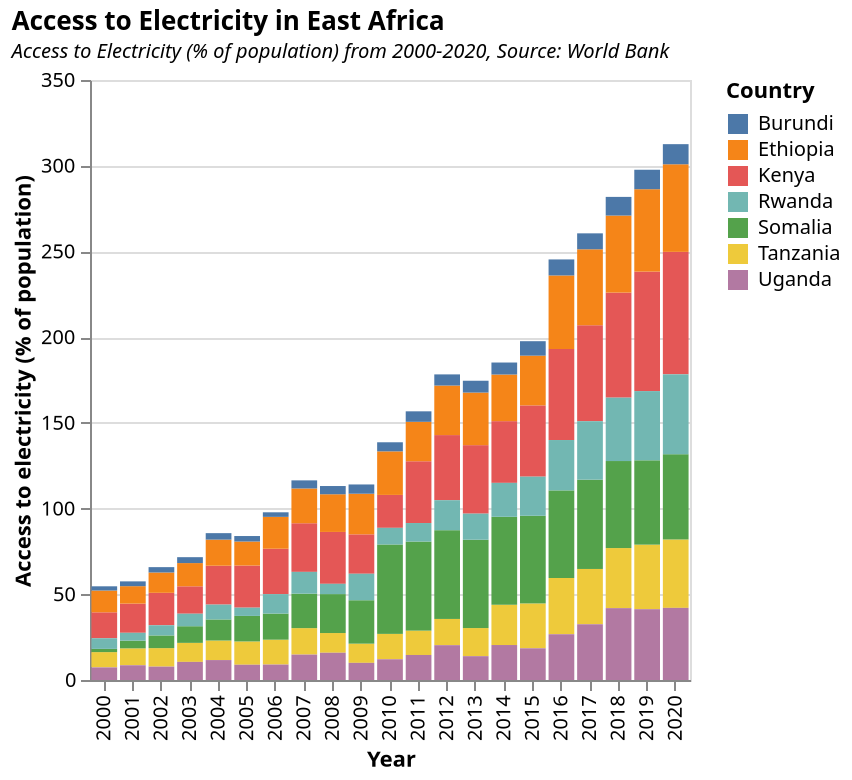 {
  "$schema": "https://vega.github.io/schema/vega-lite/v5.json",
  "description": "A simple bar chart with embedded data.",
  "title": {
    "text": "Access to Electricity in East Africa",
    "subtitle": "Access to Electricity (% of population) from 2000-2020, Source: World Bank",
    "subtitleFontStyle": "italic",
    "subtitleFontSize": 10,
    "anchor": "start",
    "color": "black"
  },
  "height": 300,
  "width": 300,
  "data": {
    "values": [
      {
        "Year": 2000,
        "Access to electricity (% of population)": 8.916726112,
        "Country": "Tanzania"
      },
      {
        "Year": 2001,
        "Access to electricity (% of population)": 9.861008644,
        "Country": "Tanzania"
      },
      {
        "Year": 2002,
        "Access to electricity (% of population)": 10.7977066,
        "Country": "Tanzania"
      },
      {
        "Year": 2003,
        "Access to electricity (% of population)": 11.10000038,
        "Country": "Tanzania"
      },
      {
        "Year": 2004,
        "Access to electricity (% of population)": 11.39999962,
        "Country": "Tanzania"
      },
      {
        "Year": 2005,
        "Access to electricity (% of population)": 13.58578587,
        "Country": "Tanzania"
      },
      {
        "Year": 2006,
        "Access to electricity (% of population)": 14.51569843,
        "Country": "Tanzania"
      },
      {
        "Year": 2007,
        "Access to electricity (% of population)": 15.45013237,
        "Country": "Tanzania"
      },
      {
        "Year": 2008,
        "Access to electricity (% of population)": 11.5,
        "Country": "Tanzania"
      },
      {
        "Year": 2009,
        "Access to electricity (% of population)": 11.19999981,
        "Country": "Tanzania"
      },
      {
        "Year": 2010,
        "Access to electricity (% of population)": 14.80000019,
        "Country": "Tanzania"
      },
      {
        "Year": 2011,
        "Access to electricity (% of population)": 14.19999981,
        "Country": "Tanzania"
      },
      {
        "Year": 2012,
        "Access to electricity (% of population)": 15.30000019,
        "Country": "Tanzania"
      },
      {
        "Year": 2013,
        "Access to electricity (% of population)": 16.39999962,
        "Country": "Tanzania"
      },
      {
        "Year": 2014,
        "Access to electricity (% of population)": 23.5,
        "Country": "Tanzania"
      },
      {
        "Year": 2015,
        "Access to electricity (% of population)": 26.17063713,
        "Country": "Tanzania"
      },
      {
        "Year": 2016,
        "Access to electricity (% of population)": 32.79999924,
        "Country": "Tanzania"
      },
      {
        "Year": 2017,
        "Access to electricity (% of population)": 32.25117493,
        "Country": "Tanzania"
      },
      {
        "Year": 2018,
        "Access to electricity (% of population)": 35.04802322,
        "Country": "Tanzania"
      },
      {
        "Year": 2019,
        "Access to electricity (% of population)": 37.65968704,
        "Country": "Tanzania"
      },
      {
        "Year": 2020,
        "Access to electricity (% of population)": 39.90000153,
        "Country": "Tanzania"
      },
      {
        "Year": 2000,
        "Access to electricity (% of population)": 1.892501235,
        "Country": "Somalia"
      },
      {
        "Year": 2001,
        "Access to electricity (% of population)": 4.504615784,
        "Country": "Somalia"
      },
      {
        "Year": 2002,
        "Access to electricity (% of population)": 7.400000095,
        "Country": "Somalia"
      },
      {
        "Year": 2003,
        "Access to electricity (% of population)": 9.708440781,
        "Country": "Somalia"
      },
      {
        "Year": 2004,
        "Access to electricity (% of population)": 12.30484962,
        "Country": "Somalia"
      },
      {
        "Year": 2005,
        "Access to electricity (% of population)": 14.90072155,
        "Country": "Somalia"
      },
      {
        "Year": 2006,
        "Access to electricity (% of population)": 15.23378563,
        "Country": "Somalia"
      },
      {
        "Year": 2007,
        "Access to electricity (% of population)": 20.1007328,
        "Country": "Somalia"
      },
      {
        "Year": 2008,
        "Access to electricity (% of population)": 22.71022987,
        "Country": "Somalia"
      },
      {
        "Year": 2009,
        "Access to electricity (% of population)": 25.32966614,
        "Country": "Somalia"
      },
      {
        "Year": 2010,
        "Access to electricity (% of population)": 52.16334534,
        "Country": "Somalia"
      },
      {
        "Year": 2011,
        "Access to electricity (% of population)": 51.96811295,
        "Country": "Somalia"
      },
      {
        "Year": 2012,
        "Access to electricity (% of population)": 51.76191711,
        "Country": "Somalia"
      },
      {
        "Year": 2013,
        "Access to electricity (% of population)": 51.53379059,
        "Country": "Somalia"
      },
      {
        "Year": 2014,
        "Access to electricity (% of population)": 51.29363632,
        "Country": "Somalia"
      },
      {
        "Year": 2015,
        "Access to electricity (% of population)": 51.13486099,
        "Country": "Somalia"
      },
      {
        "Year": 2016,
        "Access to electricity (% of population)": 51.11323547,
        "Country": "Somalia"
      },
      {
        "Year": 2017,
        "Access to electricity (% of population)": 52.09999847,
        "Country": "Somalia"
      },
      {
        "Year": 2018,
        "Access to electricity (% of population)": 50.7649765,
        "Country": "Somalia"
      },
      {
        "Year": 2019,
        "Access to electricity (% of population)": 49.20000076,
        "Country": "Somalia"
      },
      {
        "Year": 2020,
        "Access to electricity (% of population)": 49.73086929,
        "Country": "Somalia"
      },
      {
        "Year": 2000,
        "Access to electricity (% of population)": 7.351130486,
        "Country": "Uganda"
      },
      {
        "Year": 2001,
        "Access to electricity (% of population)": 8.600000381,
        "Country": "Uganda"
      },
      {
        "Year": 2002,
        "Access to electricity (% of population)": 7.800000191,
        "Country": "Uganda"
      },
      {
        "Year": 2003,
        "Access to electricity (% of population)": 10.56355381,
        "Country": "Uganda"
      },
      {
        "Year": 2004,
        "Access to electricity (% of population)": 11.62545681,
        "Country": "Uganda"
      },
      {
        "Year": 2005,
        "Access to electricity (% of population)": 8.899999619,
        "Country": "Uganda"
      },
      {
        "Year": 2006,
        "Access to electricity (% of population)": 9,
        "Country": "Uganda"
      },
      {
        "Year": 2007,
        "Access to electricity (% of population)": 14.81782246,
        "Country": "Uganda"
      },
      {
        "Year": 2008,
        "Access to electricity (% of population)": 15.89281368,
        "Country": "Uganda"
      },
      {
        "Year": 2009,
        "Access to electricity (% of population)": 10,
        "Country": "Uganda"
      },
      {
        "Year": 2010,
        "Access to electricity (% of population)": 12.10000038,
        "Country": "Uganda"
      },
      {
        "Year": 2011,
        "Access to electricity (% of population)": 14.60000038,
        "Country": "Uganda"
      },
      {
        "Year": 2012,
        "Access to electricity (% of population)": 20.31927109,
        "Country": "Uganda"
      },
      {
        "Year": 2013,
        "Access to electricity (% of population)": 13.89999962,
        "Country": "Uganda"
      },
      {
        "Year": 2014,
        "Access to electricity (% of population)": 20.39999962,
        "Country": "Uganda"
      },
      {
        "Year": 2015,
        "Access to electricity (% of population)": 18.5,
        "Country": "Uganda"
      },
      {
        "Year": 2016,
        "Access to electricity (% of population)": 26.70000076,
        "Country": "Uganda"
      },
      {
        "Year": 2017,
        "Access to electricity (% of population)": 32.5211525,
        "Country": "Uganda"
      },
      {
        "Year": 2018,
        "Access to electricity (% of population)": 41.91999817,
        "Country": "Uganda"
      },
      {
        "Year": 2019,
        "Access to electricity (% of population)": 41.29999924,
        "Country": "Uganda"
      },
      {
        "Year": 2020,
        "Access to electricity (% of population)": 42.07441711,
        "Country": "Uganda"
      },
      {
        "Year": 2000,
        "Access to electricity (% of population)": 15.13117123,
        "Country": "Kenya"
      },
      {
        "Year": 2001,
        "Access to electricity (% of population)": 17.03308487,
        "Country": "Kenya"
      },
      {
        "Year": 2002,
        "Access to electricity (% of population)": 18.92741394,
        "Country": "Kenya"
      },
      {
        "Year": 2003,
        "Access to electricity (% of population)": 16,
        "Country": "Kenya"
      },
      {
        "Year": 2004,
        "Access to electricity (% of population)": 22.70271492,
        "Country": "Kenya"
      },
      {
        "Year": 2005,
        "Access to electricity (% of population)": 24.58838654,
        "Country": "Kenya"
      },
      {
        "Year": 2006,
        "Access to electricity (% of population)": 26.47592926,
        "Country": "Kenya"
      },
      {
        "Year": 2007,
        "Access to electricity (% of population)": 28.36799431,
        "Country": "Kenya"
      },
      {
        "Year": 2008,
        "Access to electricity (% of population)": 30.26729012,
        "Country": "Kenya"
      },
      {
        "Year": 2009,
        "Access to electricity (% of population)": 23,
        "Country": "Kenya"
      },
      {
        "Year": 2010,
        "Access to electricity (% of population)": 19.20000076,
        "Country": "Kenya"
      },
      {
        "Year": 2011,
        "Access to electricity (% of population)": 36.03565598,
        "Country": "Kenya"
      },
      {
        "Year": 2012,
        "Access to electricity (% of population)": 37.9909668,
        "Country": "Kenya"
      },
      {
        "Year": 2013,
        "Access to electricity (% of population)": 39.96610641,
        "Country": "Kenya"
      },
      {
        "Year": 2014,
        "Access to electricity (% of population)": 36,
        "Country": "Kenya"
      },
      {
        "Year": 2015,
        "Access to electricity (% of population)": 41.59999847,
        "Country": "Kenya"
      },
      {
        "Year": 2016,
        "Access to electricity (% of population)": 53.09999847,
        "Country": "Kenya"
      },
      {
        "Year": 2017,
        "Access to electricity (% of population)": 55.97640991,
        "Country": "Kenya"
      },
      {
        "Year": 2018,
        "Access to electricity (% of population)": 61.2845726,
        "Country": "Kenya"
      },
      {
        "Year": 2019,
        "Access to electricity (% of population)": 69.69999695,
        "Country": "Kenya"
      },
      {
        "Year": 2020,
        "Access to electricity (% of population)": 71.4379425,
        "Country": "Kenya"
      },
      {
        "Year": 2000,
        "Access to electricity (% of population)": 6.199999809,
        "Country": "Rwanda"
      },
      {
        "Year": 2001,
        "Access to electricity (% of population)": 4.57231617,
        "Country": "Rwanda"
      },
      {
        "Year": 2002,
        "Access to electricity (% of population)": 5.93285799,
        "Country": "Rwanda"
      },
      {
        "Year": 2003,
        "Access to electricity (% of population)": 7.288164616,
        "Country": "Rwanda"
      },
      {
        "Year": 2004,
        "Access to electricity (% of population)": 8.640584946,
        "Country": "Rwanda"
      },
      {
        "Year": 2005,
        "Access to electricity (% of population)": 4.800000191,
        "Country": "Rwanda"
      },
      {
        "Year": 2006,
        "Access to electricity (% of population)": 11.34622574,
        "Country": "Rwanda"
      },
      {
        "Year": 2007,
        "Access to electricity (% of population)": 12.70450306,
        "Country": "Rwanda"
      },
      {
        "Year": 2008,
        "Access to electricity (% of population)": 6,
        "Country": "Rwanda"
      },
      {
        "Year": 2009,
        "Access to electricity (% of population)": 15.44546127,
        "Country": "Rwanda"
      },
      {
        "Year": 2010,
        "Access to electricity (% of population)": 9.699999809,
        "Country": "Rwanda"
      },
      {
        "Year": 2011,
        "Access to electricity (% of population)": 10.80000019,
        "Country": "Rwanda"
      },
      {
        "Year": 2012,
        "Access to electricity (% of population)": 17.5,
        "Country": "Rwanda"
      },
      {
        "Year": 2013,
        "Access to electricity (% of population)": 15.19999981,
        "Country": "Rwanda"
      },
      {
        "Year": 2014,
        "Access to electricity (% of population)": 19.79999924,
        "Country": "Rwanda"
      },
      {
        "Year": 2015,
        "Access to electricity (% of population)": 22.79999924,
        "Country": "Rwanda"
      },
      {
        "Year": 2016,
        "Access to electricity (% of population)": 29.37000084,
        "Country": "Rwanda"
      },
      {
        "Year": 2017,
        "Access to electricity (% of population)": 34.09999847,
        "Country": "Rwanda"
      },
      {
        "Year": 2018,
        "Access to electricity (% of population)": 36.96815109,
        "Country": "Rwanda"
      },
      {
        "Year": 2019,
        "Access to electricity (% of population)": 40.36860657,
        "Country": "Rwanda"
      },
      {
        "Year": 2020,
        "Access to electricity (% of population)": 46.59999847,
        "Country": "Rwanda"
      },
      {
        "Year": 2000,
        "Access to electricity (% of population)": 12.69999981,
        "Country": "Ethiopia"
      },
      {
        "Year": 2001,
        "Access to electricity (% of population)": 10.16249084,
        "Country": "Ethiopia"
      },
      {
        "Year": 2002,
        "Access to electricity (% of population)": 11.8548336,
        "Country": "Ethiopia"
      },
      {
        "Year": 2003,
        "Access to electricity (% of population)": 13.54194069,
        "Country": "Ethiopia"
      },
      {
        "Year": 2004,
        "Access to electricity (% of population)": 15.22616196,
        "Country": "Ethiopia"
      },
      {
        "Year": 2005,
        "Access to electricity (% of population)": 14,
        "Country": "Ethiopia"
      },
      {
        "Year": 2006,
        "Access to electricity (% of population)": 18.59540367,
        "Country": "Ethiopia"
      },
      {
        "Year": 2007,
        "Access to electricity (% of population)": 20.2854805,
        "Country": "Ethiopia"
      },
      {
        "Year": 2008,
        "Access to electricity (% of population)": 21.98278999,
        "Country": "Ethiopia"
      },
      {
        "Year": 2009,
        "Access to electricity (% of population)": 23.69003868,
        "Country": "Ethiopia"
      },
      {
        "Year": 2010,
        "Access to electricity (% of population)": 25.4099369,
        "Country": "Ethiopia"
      },
      {
        "Year": 2011,
        "Access to electricity (% of population)": 23,
        "Country": "Ethiopia"
      },
      {
        "Year": 2012,
        "Access to electricity (% of population)": 28.89851952,
        "Country": "Ethiopia"
      },
      {
        "Year": 2013,
        "Access to electricity (% of population)": 30.67167282,
        "Country": "Ethiopia"
      },
      {
        "Year": 2014,
        "Access to electricity (% of population)": 27.20000076,
        "Country": "Ethiopia"
      },
      {
        "Year": 2015,
        "Access to electricity (% of population)": 29,
        "Country": "Ethiopia"
      },
      {
        "Year": 2016,
        "Access to electricity (% of population)": 42.90000153,
        "Country": "Ethiopia"
      },
      {
        "Year": 2017,
        "Access to electricity (% of population)": 44.29999924,
        "Country": "Ethiopia"
      },
      {
        "Year": 2018,
        "Access to electricity (% of population)": 44.94060135,
        "Country": "Ethiopia"
      },
      {
        "Year": 2019,
        "Access to electricity (% of population)": 48.063591,
        "Country": "Ethiopia"
      },
      {
        "Year": 2020,
        "Access to electricity (% of population)": 51.0939827,
        "Country": "Ethiopia"
      },
      {
        "Year": 2000,
        "Access to electricity (% of population)": 2.463236809,
        "Country": "Burundi"
      },
      {
        "Year": 2001,
        "Access to electricity (% of population)": 2.797420025,
        "Country": "Burundi"
      },
      {
        "Year": 2002,
        "Access to electricity (% of population)": 3.124018431,
        "Country": "Burundi"
      },
      {
        "Year": 2003,
        "Access to electricity (% of population)": 3.445381641,
        "Country": "Burundi"
      },
      {
        "Year": 2004,
        "Access to electricity (% of population)": 3.763858795,
        "Country": "Burundi"
      },
      {
        "Year": 2005,
        "Access to electricity (% of population)": 3.207317114,
        "Country": "Burundi"
      },
      {
        "Year": 2006,
        "Access to electricity (% of population)": 2.660000086,
        "Country": "Burundi"
      },
      {
        "Year": 2007,
        "Access to electricity (% of population)": 4.725946426,
        "Country": "Burundi"
      },
      {
        "Year": 2008,
        "Access to electricity (% of population)": 4.800000191,
        "Country": "Burundi"
      },
      {
        "Year": 2009,
        "Access to electricity (% of population)": 5.399016857,
        "Country": "Burundi"
      },
      {
        "Year": 2010,
        "Access to electricity (% of population)": 5.300000191,
        "Country": "Burundi"
      },
      {
        "Year": 2011,
        "Access to electricity (% of population)": 6.122684002,
        "Country": "Burundi"
      },
      {
        "Year": 2012,
        "Access to electricity (% of population)": 6.5,
        "Country": "Burundi"
      },
      {
        "Year": 2013,
        "Access to electricity (% of population)": 6.900000095,
        "Country": "Burundi"
      },
      {
        "Year": 2014,
        "Access to electricity (% of population)": 7,
        "Country": "Burundi"
      },
      {
        "Year": 2015,
        "Access to electricity (% of population)": 8.427652359,
        "Country": "Burundi"
      },
      {
        "Year": 2016,
        "Access to electricity (% of population)": 9.348409653,
        "Country": "Burundi"
      },
      {
        "Year": 2017,
        "Access to electricity (% of population)": 9.300000191,
        "Country": "Burundi"
      },
      {
        "Year": 2018,
        "Access to electricity (% of population)": 10.88490868,
        "Country": "Burundi"
      },
      {
        "Year": 2019,
        "Access to electricity (% of population)": 11.35652828,
        "Country": "Burundi"
      },
      {
        "Year": 2020,
        "Access to electricity (% of population)": 11.73555565,
        "Country": "Burundi"
      }
    ]
  },
  "mark": "bar",
  "encoding": {
    "x": {
      "field": "Year",
      "type": "nominal"
    },
    "y": {
      "field": "Access to electricity (% of population)",
      "type": "quantitative"
    },
    "color": {
      "field": "Country",
      "type": "nominal"
    }
  },
  "config": {}
}